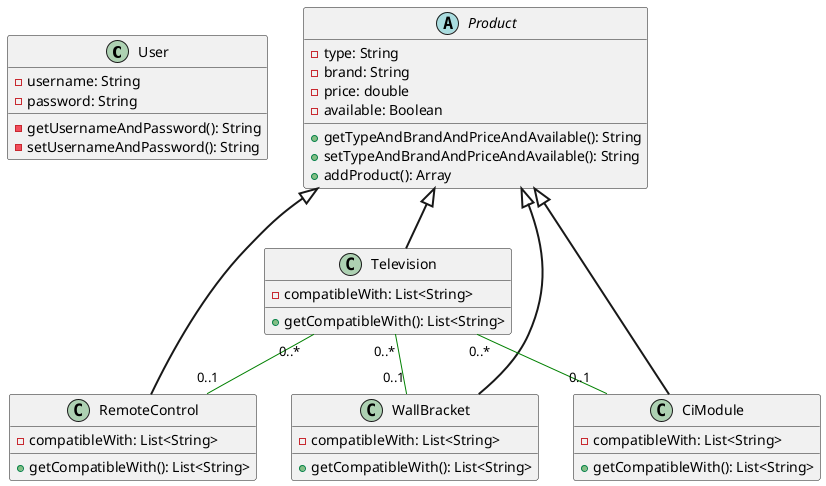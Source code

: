 @startuml
'https://plantuml.com/sequence-diagram

class User {
-username: String
-password: String
-getUsernameAndPassword(): String
-setUsernameAndPassword(): String
}

Abstract class Product {
-type: String
-brand: String
-price: double
-available: Boolean
+getTypeAndBrandAndPriceAndAvailable(): String
+setTypeAndBrandAndPriceAndAvailable(): String
+addProduct(): Array
}

class Television {
-compatibleWith: List<String>
+getCompatibleWith(): List<String>
}

class RemoteControl {
-compatibleWith: List<String>
+getCompatibleWith(): List<String>
}

class WallBracket {
-compatibleWith: List<String>
+getCompatibleWith(): List<String>
}

class CiModule {
-compatibleWith: List<String>
+getCompatibleWith(): List<String>
}

Product <|-[bold]- Television
Product <|-[bold]- RemoteControl
Product <|-[bold]- WallBracket
Product <|-[bold]- CiModule

Television "0..*"-[#green]-"0..1" RemoteControl
Television "0..*"-[#green]-"0..1" WallBracket
Television "0..*"-[#green]-"0..1" CiModule

@enduml
